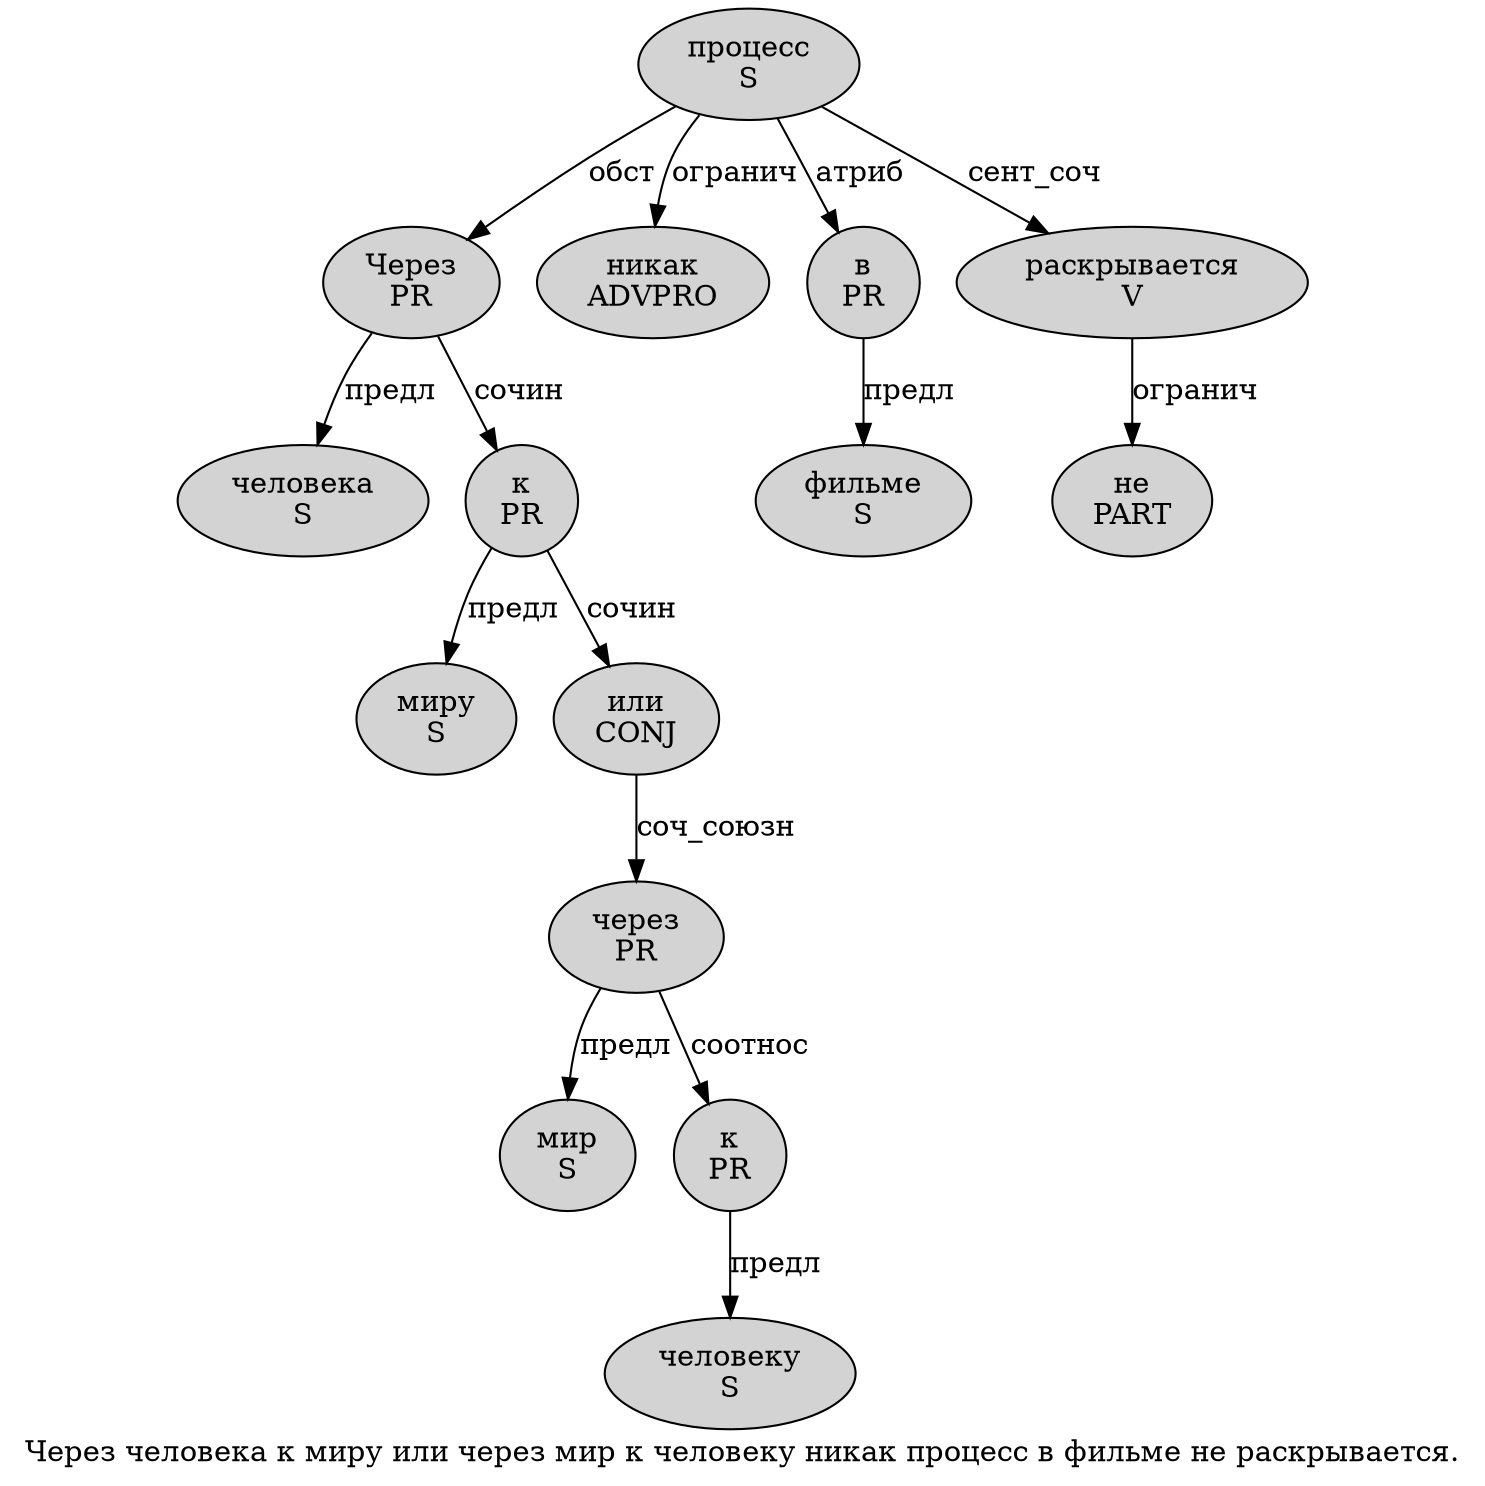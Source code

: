 digraph SENTENCE_2439 {
	graph [label="Через человека к миру или через мир к человеку никак процесс в фильме не раскрывается."]
	node [style=filled]
		0 [label="Через
PR" color="" fillcolor=lightgray penwidth=1 shape=ellipse]
		1 [label="человека
S" color="" fillcolor=lightgray penwidth=1 shape=ellipse]
		2 [label="к
PR" color="" fillcolor=lightgray penwidth=1 shape=ellipse]
		3 [label="миру
S" color="" fillcolor=lightgray penwidth=1 shape=ellipse]
		4 [label="или
CONJ" color="" fillcolor=lightgray penwidth=1 shape=ellipse]
		5 [label="через
PR" color="" fillcolor=lightgray penwidth=1 shape=ellipse]
		6 [label="мир
S" color="" fillcolor=lightgray penwidth=1 shape=ellipse]
		7 [label="к
PR" color="" fillcolor=lightgray penwidth=1 shape=ellipse]
		8 [label="человеку
S" color="" fillcolor=lightgray penwidth=1 shape=ellipse]
		9 [label="никак
ADVPRO" color="" fillcolor=lightgray penwidth=1 shape=ellipse]
		10 [label="процесс
S" color="" fillcolor=lightgray penwidth=1 shape=ellipse]
		11 [label="в
PR" color="" fillcolor=lightgray penwidth=1 shape=ellipse]
		12 [label="фильме
S" color="" fillcolor=lightgray penwidth=1 shape=ellipse]
		13 [label="не
PART" color="" fillcolor=lightgray penwidth=1 shape=ellipse]
		14 [label="раскрывается
V" color="" fillcolor=lightgray penwidth=1 shape=ellipse]
			7 -> 8 [label="предл"]
			0 -> 1 [label="предл"]
			0 -> 2 [label="сочин"]
			2 -> 3 [label="предл"]
			2 -> 4 [label="сочин"]
			10 -> 0 [label="обст"]
			10 -> 9 [label="огранич"]
			10 -> 11 [label="атриб"]
			10 -> 14 [label="сент_соч"]
			4 -> 5 [label="соч_союзн"]
			5 -> 6 [label="предл"]
			5 -> 7 [label="соотнос"]
			14 -> 13 [label="огранич"]
			11 -> 12 [label="предл"]
}